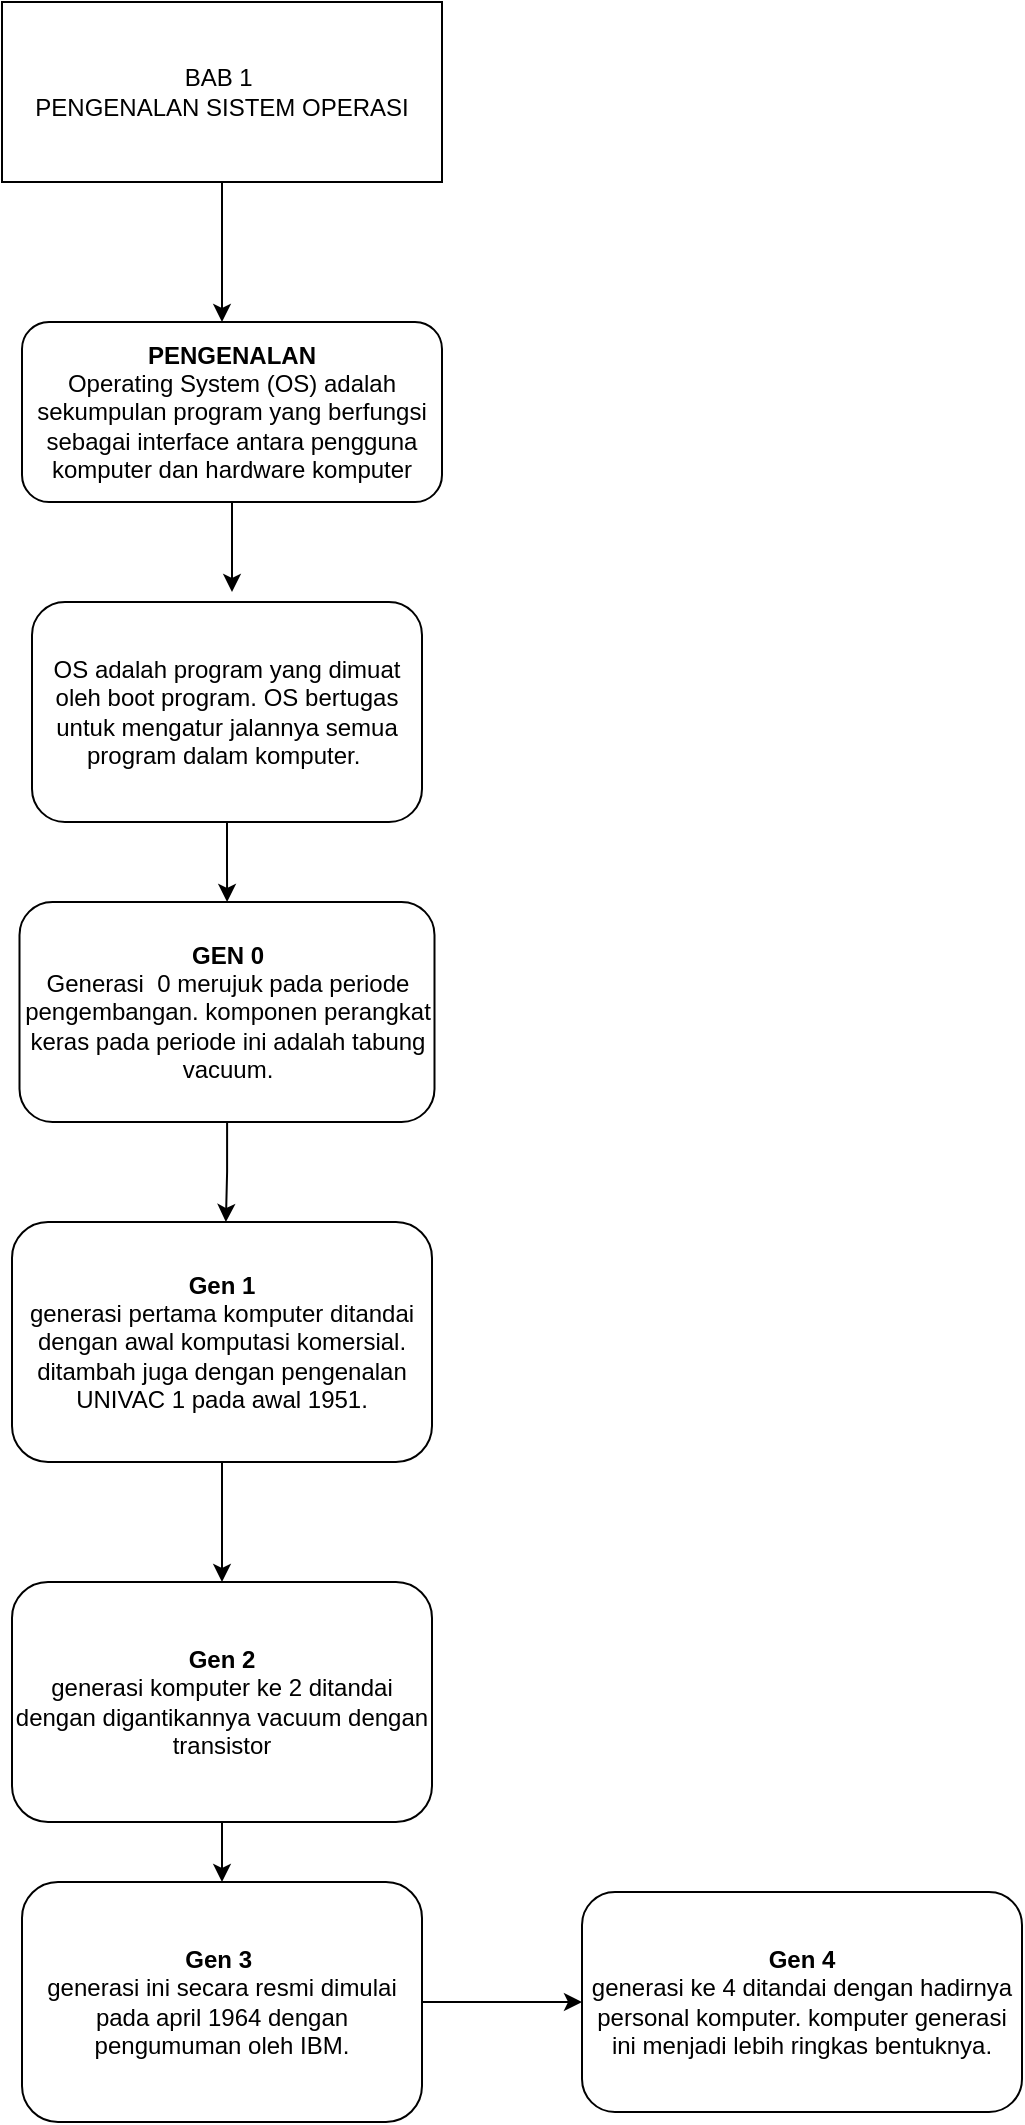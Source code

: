 <mxfile version="24.0.2" type="google">
  <diagram name="Halaman-1" id="pZZ85ngKXAz2BOiZ2yTN">
    <mxGraphModel grid="1" page="1" gridSize="10" guides="1" tooltips="1" connect="1" arrows="1" fold="1" pageScale="1" pageWidth="827" pageHeight="1169" math="0" shadow="0">
      <root>
        <mxCell id="0" />
        <mxCell id="1" parent="0" />
        <mxCell id="u8WhUiUDWZ8dqI-3lN42-2" style="edgeStyle=orthogonalEdgeStyle;rounded=0;orthogonalLoop=1;jettySize=auto;html=1;" edge="1" parent="1" source="u8WhUiUDWZ8dqI-3lN42-1">
          <mxGeometry relative="1" as="geometry">
            <mxPoint x="150" y="190" as="targetPoint" />
          </mxGeometry>
        </mxCell>
        <mxCell id="u8WhUiUDWZ8dqI-3lN42-1" value="BAB 1&amp;nbsp;&lt;div&gt;PENGENALAN SISTEM OPERASI&lt;/div&gt;" style="rounded=0;whiteSpace=wrap;html=1;" vertex="1" parent="1">
          <mxGeometry x="40" y="30" width="220" height="90" as="geometry" />
        </mxCell>
        <mxCell id="u8WhUiUDWZ8dqI-3lN42-5" style="edgeStyle=orthogonalEdgeStyle;rounded=0;orthogonalLoop=1;jettySize=auto;html=1;" edge="1" parent="1" source="u8WhUiUDWZ8dqI-3lN42-4">
          <mxGeometry relative="1" as="geometry">
            <mxPoint x="155" y="325" as="targetPoint" />
          </mxGeometry>
        </mxCell>
        <mxCell id="u8WhUiUDWZ8dqI-3lN42-4" value="&lt;b&gt;PENGENALAN&lt;/b&gt;&lt;div&gt;Operating System (OS) adalah sekumpulan program yang berfungsi sebagai interface antara pengguna komputer dan hardware komputer&lt;/div&gt;" style="rounded=1;whiteSpace=wrap;html=1;" vertex="1" parent="1">
          <mxGeometry x="50" y="190" width="210" height="90" as="geometry" />
        </mxCell>
        <mxCell id="u8WhUiUDWZ8dqI-3lN42-8" style="edgeStyle=orthogonalEdgeStyle;rounded=0;orthogonalLoop=1;jettySize=auto;html=1;" edge="1" parent="1" source="u8WhUiUDWZ8dqI-3lN42-7" target="u8WhUiUDWZ8dqI-3lN42-9">
          <mxGeometry relative="1" as="geometry">
            <mxPoint x="152.5" y="500" as="targetPoint" />
          </mxGeometry>
        </mxCell>
        <mxCell id="u8WhUiUDWZ8dqI-3lN42-7" value="OS adalah program yang dimuat oleh boot program. OS bertugas untuk mengatur jalannya semua program dalam komputer.&amp;nbsp;" style="rounded=1;whiteSpace=wrap;html=1;" vertex="1" parent="1">
          <mxGeometry x="55" y="330" width="195" height="110" as="geometry" />
        </mxCell>
        <mxCell id="u8WhUiUDWZ8dqI-3lN42-10" style="edgeStyle=orthogonalEdgeStyle;rounded=0;orthogonalLoop=1;jettySize=auto;html=1;" edge="1" parent="1" source="u8WhUiUDWZ8dqI-3lN42-9">
          <mxGeometry relative="1" as="geometry">
            <mxPoint x="151.947" y="640" as="targetPoint" />
          </mxGeometry>
        </mxCell>
        <mxCell id="u8WhUiUDWZ8dqI-3lN42-9" value="&lt;b&gt;GEN 0&lt;/b&gt;&lt;div&gt;Generasi&amp;nbsp; 0 merujuk pada periode pengembangan. komponen perangkat keras pada periode ini adalah tabung vacuum.&lt;/div&gt;" style="rounded=1;whiteSpace=wrap;html=1;" vertex="1" parent="1">
          <mxGeometry x="48.75" y="480" width="207.5" height="110" as="geometry" />
        </mxCell>
        <mxCell id="u8WhUiUDWZ8dqI-3lN42-14" value="" style="edgeStyle=orthogonalEdgeStyle;rounded=0;orthogonalLoop=1;jettySize=auto;html=1;" edge="1" parent="1" source="u8WhUiUDWZ8dqI-3lN42-12" target="u8WhUiUDWZ8dqI-3lN42-13">
          <mxGeometry relative="1" as="geometry" />
        </mxCell>
        <mxCell id="u8WhUiUDWZ8dqI-3lN42-12" value="&lt;b&gt;Gen 1&lt;/b&gt;&lt;div&gt;generasi pertama komputer ditandai dengan awal komputasi komersial. ditambah juga dengan pengenalan UNIVAC 1 pada awal 1951.&lt;/div&gt;" style="rounded=1;whiteSpace=wrap;html=1;" vertex="1" parent="1">
          <mxGeometry x="45" y="640" width="210" height="120" as="geometry" />
        </mxCell>
        <mxCell id="u8WhUiUDWZ8dqI-3lN42-15" style="edgeStyle=orthogonalEdgeStyle;rounded=0;orthogonalLoop=1;jettySize=auto;html=1;" edge="1" parent="1" source="u8WhUiUDWZ8dqI-3lN42-13" target="u8WhUiUDWZ8dqI-3lN42-16">
          <mxGeometry relative="1" as="geometry">
            <mxPoint x="150" y="1000" as="targetPoint" />
          </mxGeometry>
        </mxCell>
        <mxCell id="u8WhUiUDWZ8dqI-3lN42-13" value="&lt;b&gt;Gen 2&lt;br&gt;&lt;/b&gt;&lt;div&gt;generasi komputer ke 2 ditandai dengan digantikannya vacuum dengan transistor&lt;/div&gt;" style="rounded=1;whiteSpace=wrap;html=1;" vertex="1" parent="1">
          <mxGeometry x="45" y="820" width="210" height="120" as="geometry" />
        </mxCell>
        <mxCell id="u8WhUiUDWZ8dqI-3lN42-17" style="edgeStyle=orthogonalEdgeStyle;rounded=0;orthogonalLoop=1;jettySize=auto;html=1;" edge="1" parent="1" source="u8WhUiUDWZ8dqI-3lN42-16" target="u8WhUiUDWZ8dqI-3lN42-18">
          <mxGeometry relative="1" as="geometry">
            <mxPoint x="360" y="1030" as="targetPoint" />
          </mxGeometry>
        </mxCell>
        <mxCell id="u8WhUiUDWZ8dqI-3lN42-16" value="&lt;b&gt;Gen 3&amp;nbsp;&lt;/b&gt;&lt;div&gt;generasi ini secara resmi dimulai pada april 1964 dengan pengumuman oleh IBM.&lt;/div&gt;" style="rounded=1;whiteSpace=wrap;html=1;" vertex="1" parent="1">
          <mxGeometry x="50" y="970" width="200" height="120" as="geometry" />
        </mxCell>
        <mxCell id="u8WhUiUDWZ8dqI-3lN42-18" value="&lt;b&gt;Gen 4&lt;/b&gt;&lt;div&gt;generasi ke 4 ditandai dengan hadirnya personal komputer. komputer generasi ini menjadi lebih ringkas bentuknya.&lt;/div&gt;" style="rounded=1;whiteSpace=wrap;html=1;" vertex="1" parent="1">
          <mxGeometry x="330" y="975" width="220" height="110" as="geometry" />
        </mxCell>
      </root>
    </mxGraphModel>
  </diagram>
</mxfile>

